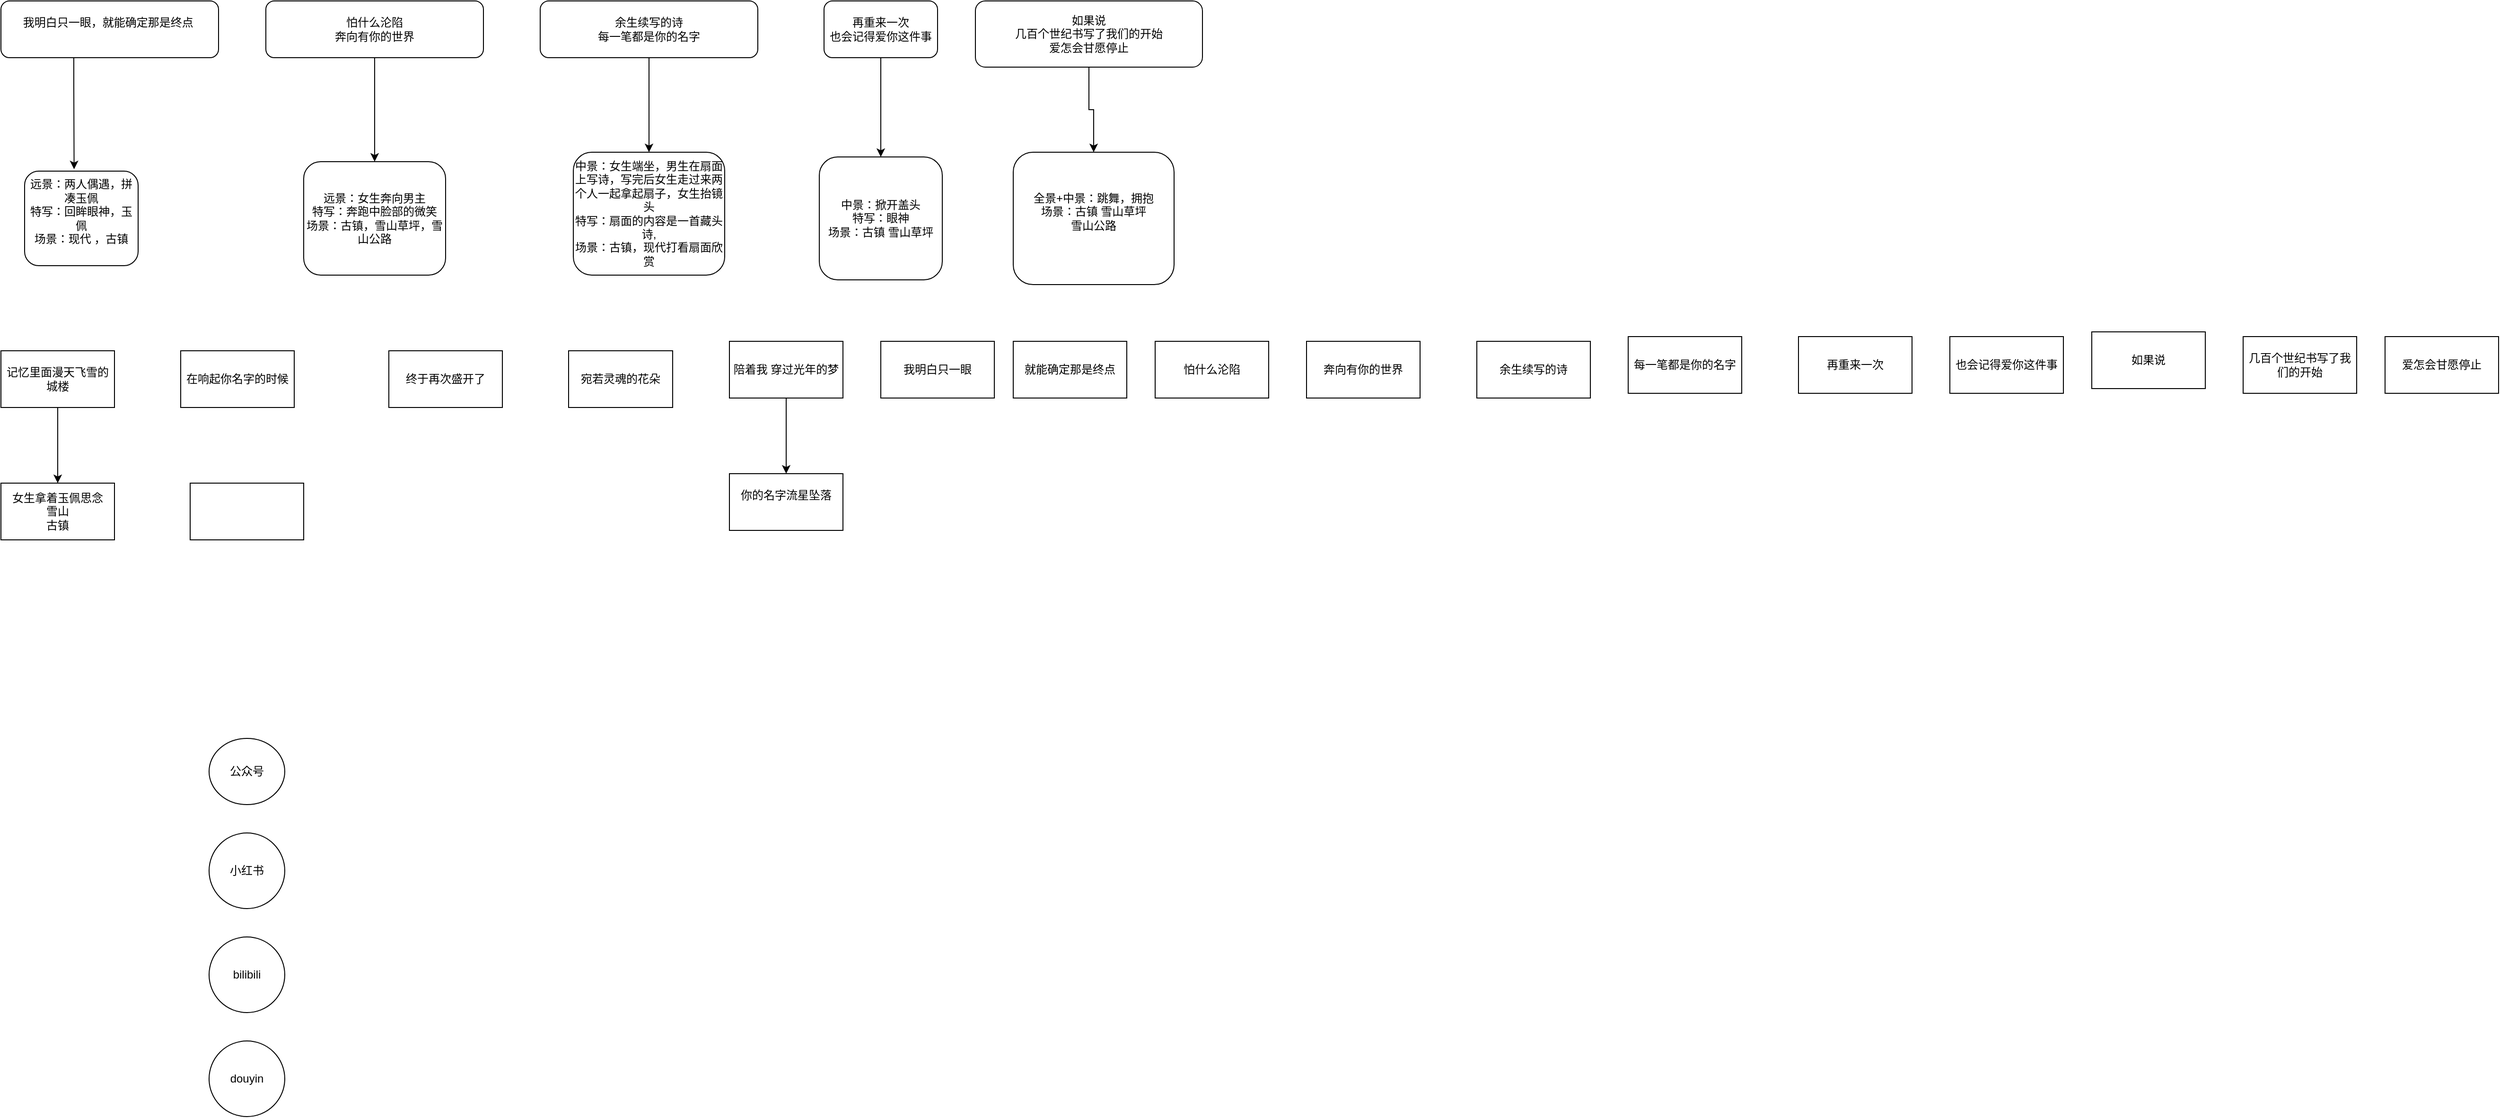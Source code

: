 <mxfile version="25.0.3">
  <diagram name="第 1 页" id="egtoDutuD6MqKTcBQQqh">
    <mxGraphModel dx="1411" dy="721" grid="1" gridSize="10" guides="1" tooltips="1" connect="1" arrows="1" fold="1" page="1" pageScale="1" pageWidth="827" pageHeight="1169" math="0" shadow="0">
      <root>
        <mxCell id="0" />
        <mxCell id="1" parent="0" />
        <mxCell id="fOqt1Nu75RPEKhDrR_KH-3" value="" style="edgeStyle=orthogonalEdgeStyle;rounded=0;orthogonalLoop=1;jettySize=auto;html=1;entryX=0.436;entryY=-0.02;entryDx=0;entryDy=0;entryPerimeter=0;" parent="1" source="fOqt1Nu75RPEKhDrR_KH-1" target="fOqt1Nu75RPEKhDrR_KH-5" edge="1">
          <mxGeometry relative="1" as="geometry">
            <mxPoint x="110" y="350" as="targetPoint" />
            <Array as="points">
              <mxPoint x="147" y="260" />
              <mxPoint x="147" y="260" />
            </Array>
          </mxGeometry>
        </mxCell>
        <mxCell id="fOqt1Nu75RPEKhDrR_KH-1" value="我明白只一眼，就能确定那是终点&amp;nbsp;&lt;div&gt;&lt;br/&gt;&lt;/div&gt;" style="rounded=1;whiteSpace=wrap;html=1;" parent="1" vertex="1">
          <mxGeometry x="70" y="170" width="230" height="60" as="geometry" />
        </mxCell>
        <mxCell id="fOqt1Nu75RPEKhDrR_KH-5" value="远景：两人偶遇，拼凑玉佩&lt;div&gt;特写：回眸眼神，玉佩&lt;/div&gt;&lt;div&gt;场景：现代 ，古镇&lt;/div&gt;&lt;div&gt;&lt;br&gt;&lt;/div&gt;" style="rounded=1;whiteSpace=wrap;html=1;" parent="1" vertex="1">
          <mxGeometry x="95" y="350" width="120" height="100" as="geometry" />
        </mxCell>
        <mxCell id="fOqt1Nu75RPEKhDrR_KH-13" value="" style="edgeStyle=orthogonalEdgeStyle;rounded=0;orthogonalLoop=1;jettySize=auto;html=1;" parent="1" source="fOqt1Nu75RPEKhDrR_KH-6" target="fOqt1Nu75RPEKhDrR_KH-12" edge="1">
          <mxGeometry relative="1" as="geometry" />
        </mxCell>
        <mxCell id="fOqt1Nu75RPEKhDrR_KH-6" value="&lt;div&gt;怕什么沦陷&lt;br/&gt;奔向有你的世界&lt;/div&gt;" style="rounded=1;whiteSpace=wrap;html=1;" parent="1" vertex="1">
          <mxGeometry x="350" y="170" width="230" height="60" as="geometry" />
        </mxCell>
        <mxCell id="fOqt1Nu75RPEKhDrR_KH-14" style="edgeStyle=orthogonalEdgeStyle;rounded=0;orthogonalLoop=1;jettySize=auto;html=1;" parent="1" source="fOqt1Nu75RPEKhDrR_KH-8" edge="1">
          <mxGeometry relative="1" as="geometry">
            <mxPoint x="755" y="330" as="targetPoint" />
          </mxGeometry>
        </mxCell>
        <mxCell id="fOqt1Nu75RPEKhDrR_KH-8" value="余生续写的诗&lt;br/&gt;每一笔都是你的名字" style="rounded=1;whiteSpace=wrap;html=1;" parent="1" vertex="1">
          <mxGeometry x="640" y="170" width="230" height="60" as="geometry" />
        </mxCell>
        <mxCell id="fOqt1Nu75RPEKhDrR_KH-17" value="" style="edgeStyle=orthogonalEdgeStyle;rounded=0;orthogonalLoop=1;jettySize=auto;html=1;" parent="1" source="fOqt1Nu75RPEKhDrR_KH-9" target="fOqt1Nu75RPEKhDrR_KH-16" edge="1">
          <mxGeometry relative="1" as="geometry" />
        </mxCell>
        <mxCell id="fOqt1Nu75RPEKhDrR_KH-9" value="再重来一次&lt;br/&gt;也会记得爱你这件事" style="whiteSpace=wrap;html=1;rounded=1;" parent="1" vertex="1">
          <mxGeometry x="940" y="170" width="120" height="60" as="geometry" />
        </mxCell>
        <mxCell id="fOqt1Nu75RPEKhDrR_KH-21" value="" style="edgeStyle=orthogonalEdgeStyle;rounded=0;orthogonalLoop=1;jettySize=auto;html=1;" parent="1" source="fOqt1Nu75RPEKhDrR_KH-11" target="fOqt1Nu75RPEKhDrR_KH-20" edge="1">
          <mxGeometry relative="1" as="geometry" />
        </mxCell>
        <mxCell id="fOqt1Nu75RPEKhDrR_KH-11" value="如果说&lt;br/&gt;几百个世纪书写了我们的开始&lt;br/&gt;爱怎会甘愿停止" style="whiteSpace=wrap;html=1;rounded=1;" parent="1" vertex="1">
          <mxGeometry x="1100" y="170" width="240" height="70" as="geometry" />
        </mxCell>
        <mxCell id="fOqt1Nu75RPEKhDrR_KH-12" value="远景：女生奔向男主&lt;div&gt;特写：奔跑中脸部的微笑&lt;/div&gt;&lt;div&gt;场景：古镇，雪山草坪，雪山公路&lt;/div&gt;" style="whiteSpace=wrap;html=1;rounded=1;" parent="1" vertex="1">
          <mxGeometry x="390" y="340" width="150" height="120" as="geometry" />
        </mxCell>
        <mxCell id="fOqt1Nu75RPEKhDrR_KH-15" value="&lt;div&gt;中景：女生端坐，&lt;span style=&quot;background-color: initial;&quot;&gt;男生在扇面上写诗，写完后女生走过来两个人一起拿起扇子，女生抬镜头&lt;/span&gt;&lt;/div&gt;&lt;div&gt;特写：扇面的内容是一首藏头诗,&lt;/div&gt;&lt;div&gt;场景：古镇，现代打看扇面欣赏&lt;/div&gt;" style="whiteSpace=wrap;html=1;rounded=1;" parent="1" vertex="1">
          <mxGeometry x="675" y="330" width="160" height="130" as="geometry" />
        </mxCell>
        <mxCell id="fOqt1Nu75RPEKhDrR_KH-16" value="中景：掀开盖头&lt;div&gt;特写：眼神&lt;/div&gt;&lt;div&gt;场景：古镇 雪山草坪&lt;/div&gt;" style="whiteSpace=wrap;html=1;rounded=1;" parent="1" vertex="1">
          <mxGeometry x="935" y="335" width="130" height="130" as="geometry" />
        </mxCell>
        <mxCell id="fOqt1Nu75RPEKhDrR_KH-20" value="全景+中景：跳舞，拥抱&lt;div&gt;场景：古镇 雪山草坪&lt;/div&gt;&lt;div&gt;雪山公路&lt;/div&gt;&lt;div&gt;&lt;br&gt;&lt;/div&gt;" style="whiteSpace=wrap;html=1;rounded=1;" parent="1" vertex="1">
          <mxGeometry x="1140" y="330" width="170" height="140" as="geometry" />
        </mxCell>
        <mxCell id="GgkrxBrJB4FRi_4rid9w-12" value="" style="edgeStyle=orthogonalEdgeStyle;rounded=0;orthogonalLoop=1;jettySize=auto;html=1;" parent="1" source="GgkrxBrJB4FRi_4rid9w-1" target="GgkrxBrJB4FRi_4rid9w-11" edge="1">
          <mxGeometry relative="1" as="geometry" />
        </mxCell>
        <mxCell id="GgkrxBrJB4FRi_4rid9w-1" value="&lt;span style=&quot;font-size: 12px;&quot;&gt;记忆里面漫天飞雪的城楼&lt;/span&gt;" style="whiteSpace=wrap;html=1;" parent="1" vertex="1">
          <mxGeometry x="70" y="540" width="120" height="60" as="geometry" />
        </mxCell>
        <mxCell id="GgkrxBrJB4FRi_4rid9w-2" value="&lt;span style=&quot;font-size: 12px;&quot;&gt;在响起你名字的时候&lt;/span&gt;" style="whiteSpace=wrap;html=1;" parent="1" vertex="1">
          <mxGeometry x="260" y="540" width="120" height="60" as="geometry" />
        </mxCell>
        <mxCell id="GgkrxBrJB4FRi_4rid9w-3" value="&lt;span style=&quot;font-size: 12px;&quot;&gt;终于再次盛开了&lt;/span&gt;" style="whiteSpace=wrap;html=1;" parent="1" vertex="1">
          <mxGeometry x="480" y="540" width="120" height="60" as="geometry" />
        </mxCell>
        <mxCell id="GgkrxBrJB4FRi_4rid9w-5" value="&lt;span style=&quot;font-size: 12px;&quot;&gt;宛若灵魂的花朵&lt;/span&gt;" style="whiteSpace=wrap;html=1;" parent="1" vertex="1">
          <mxGeometry x="670" y="540" width="110" height="60" as="geometry" />
        </mxCell>
        <mxCell id="GgkrxBrJB4FRi_4rid9w-24" value="" style="edgeStyle=orthogonalEdgeStyle;rounded=0;orthogonalLoop=1;jettySize=auto;html=1;" parent="1" source="GgkrxBrJB4FRi_4rid9w-6" target="GgkrxBrJB4FRi_4rid9w-23" edge="1">
          <mxGeometry relative="1" as="geometry" />
        </mxCell>
        <mxCell id="GgkrxBrJB4FRi_4rid9w-6" value="&lt;span style=&quot;font-size: 12px;&quot;&gt;陪着我 穿过光年的梦&lt;/span&gt;" style="whiteSpace=wrap;html=1;" parent="1" vertex="1">
          <mxGeometry x="840" y="530" width="120" height="60" as="geometry" />
        </mxCell>
        <mxCell id="GgkrxBrJB4FRi_4rid9w-7" value="&lt;span style=&quot;font-size: 12px;&quot;&gt;我明白只一眼&lt;/span&gt;" style="whiteSpace=wrap;html=1;" parent="1" vertex="1">
          <mxGeometry x="1000" y="530" width="120" height="60" as="geometry" />
        </mxCell>
        <mxCell id="GgkrxBrJB4FRi_4rid9w-8" value="&lt;span style=&quot;font-size: 12px;&quot;&gt;就能确定那是终点&lt;/span&gt;" style="whiteSpace=wrap;html=1;" parent="1" vertex="1">
          <mxGeometry x="1140" y="530" width="120" height="60" as="geometry" />
        </mxCell>
        <mxCell id="GgkrxBrJB4FRi_4rid9w-9" value="&lt;span style=&quot;font-size: 12px;&quot;&gt;怕什么沦陷&lt;/span&gt;" style="whiteSpace=wrap;html=1;" parent="1" vertex="1">
          <mxGeometry x="1290" y="530" width="120" height="60" as="geometry" />
        </mxCell>
        <mxCell id="GgkrxBrJB4FRi_4rid9w-10" value="&lt;span style=&quot;font-size: 12px;&quot;&gt;奔向有你的世界&lt;/span&gt;" style="whiteSpace=wrap;html=1;" parent="1" vertex="1">
          <mxGeometry x="1450" y="530" width="120" height="60" as="geometry" />
        </mxCell>
        <mxCell id="GgkrxBrJB4FRi_4rid9w-11" value="&lt;div&gt;女生拿着玉佩思念&lt;/div&gt;&lt;div&gt;雪山&lt;/div&gt;&lt;div&gt;古镇&lt;/div&gt;" style="whiteSpace=wrap;html=1;" parent="1" vertex="1">
          <mxGeometry x="70" y="680" width="120" height="60" as="geometry" />
        </mxCell>
        <mxCell id="GgkrxBrJB4FRi_4rid9w-13" value="&amp;nbsp;" style="whiteSpace=wrap;html=1;" parent="1" vertex="1">
          <mxGeometry x="270" y="680" width="120" height="60" as="geometry" />
        </mxCell>
        <mxCell id="GgkrxBrJB4FRi_4rid9w-14" value="&lt;span style=&quot;font-size: 12px;&quot;&gt;余生续写的诗&lt;/span&gt;" style="whiteSpace=wrap;html=1;" parent="1" vertex="1">
          <mxGeometry x="1630" y="530" width="120" height="60" as="geometry" />
        </mxCell>
        <mxCell id="GgkrxBrJB4FRi_4rid9w-15" value="&lt;span style=&quot;font-size: 12px;&quot;&gt;每一笔都是你的名字&lt;/span&gt;" style="whiteSpace=wrap;html=1;" parent="1" vertex="1">
          <mxGeometry x="1790" y="525" width="120" height="60" as="geometry" />
        </mxCell>
        <mxCell id="GgkrxBrJB4FRi_4rid9w-16" value="&lt;span style=&quot;font-size: 12px;&quot;&gt;再重来一次&lt;/span&gt;" style="whiteSpace=wrap;html=1;" parent="1" vertex="1">
          <mxGeometry x="1970" y="525" width="120" height="60" as="geometry" />
        </mxCell>
        <mxCell id="GgkrxBrJB4FRi_4rid9w-18" value="&lt;span style=&quot;font-size: 12px;&quot;&gt;也会记得爱你这件事&lt;/span&gt;" style="whiteSpace=wrap;html=1;" parent="1" vertex="1">
          <mxGeometry x="2130" y="525" width="120" height="60" as="geometry" />
        </mxCell>
        <mxCell id="GgkrxBrJB4FRi_4rid9w-20" value="&lt;span style=&quot;font-size: 12px;&quot;&gt;如果说&lt;/span&gt;" style="whiteSpace=wrap;html=1;" parent="1" vertex="1">
          <mxGeometry x="2280" y="520" width="120" height="60" as="geometry" />
        </mxCell>
        <mxCell id="GgkrxBrJB4FRi_4rid9w-21" value="&lt;span style=&quot;font-size: 12px;&quot;&gt;几百个世纪书写了我们的开始&lt;/span&gt;" style="whiteSpace=wrap;html=1;" parent="1" vertex="1">
          <mxGeometry x="2440" y="525" width="120" height="60" as="geometry" />
        </mxCell>
        <mxCell id="GgkrxBrJB4FRi_4rid9w-22" value="&lt;span style=&quot;font-size: 12px;&quot;&gt;爱怎会甘愿停止&lt;/span&gt;" style="whiteSpace=wrap;html=1;" parent="1" vertex="1">
          <mxGeometry x="2590" y="525" width="120" height="60" as="geometry" />
        </mxCell>
        <mxCell id="GgkrxBrJB4FRi_4rid9w-23" value="你的名字流星坠落&lt;div&gt;&lt;br&gt;&lt;/div&gt;" style="whiteSpace=wrap;html=1;" parent="1" vertex="1">
          <mxGeometry x="840" y="670" width="120" height="60" as="geometry" />
        </mxCell>
        <mxCell id="poXd7Op1b80HvjnhsFmO-1" value="公众号" style="ellipse;whiteSpace=wrap;html=1;" vertex="1" parent="1">
          <mxGeometry x="290" y="950" width="80" height="70" as="geometry" />
        </mxCell>
        <mxCell id="poXd7Op1b80HvjnhsFmO-2" value="小红书" style="ellipse;whiteSpace=wrap;html=1;" vertex="1" parent="1">
          <mxGeometry x="290" y="1050" width="80" height="80" as="geometry" />
        </mxCell>
        <mxCell id="poXd7Op1b80HvjnhsFmO-3" value="bilibili" style="ellipse;whiteSpace=wrap;html=1;" vertex="1" parent="1">
          <mxGeometry x="290" y="1160" width="80" height="80" as="geometry" />
        </mxCell>
        <mxCell id="poXd7Op1b80HvjnhsFmO-4" value="douyin" style="ellipse;whiteSpace=wrap;html=1;" vertex="1" parent="1">
          <mxGeometry x="290" y="1270" width="80" height="80" as="geometry" />
        </mxCell>
      </root>
    </mxGraphModel>
  </diagram>
</mxfile>
